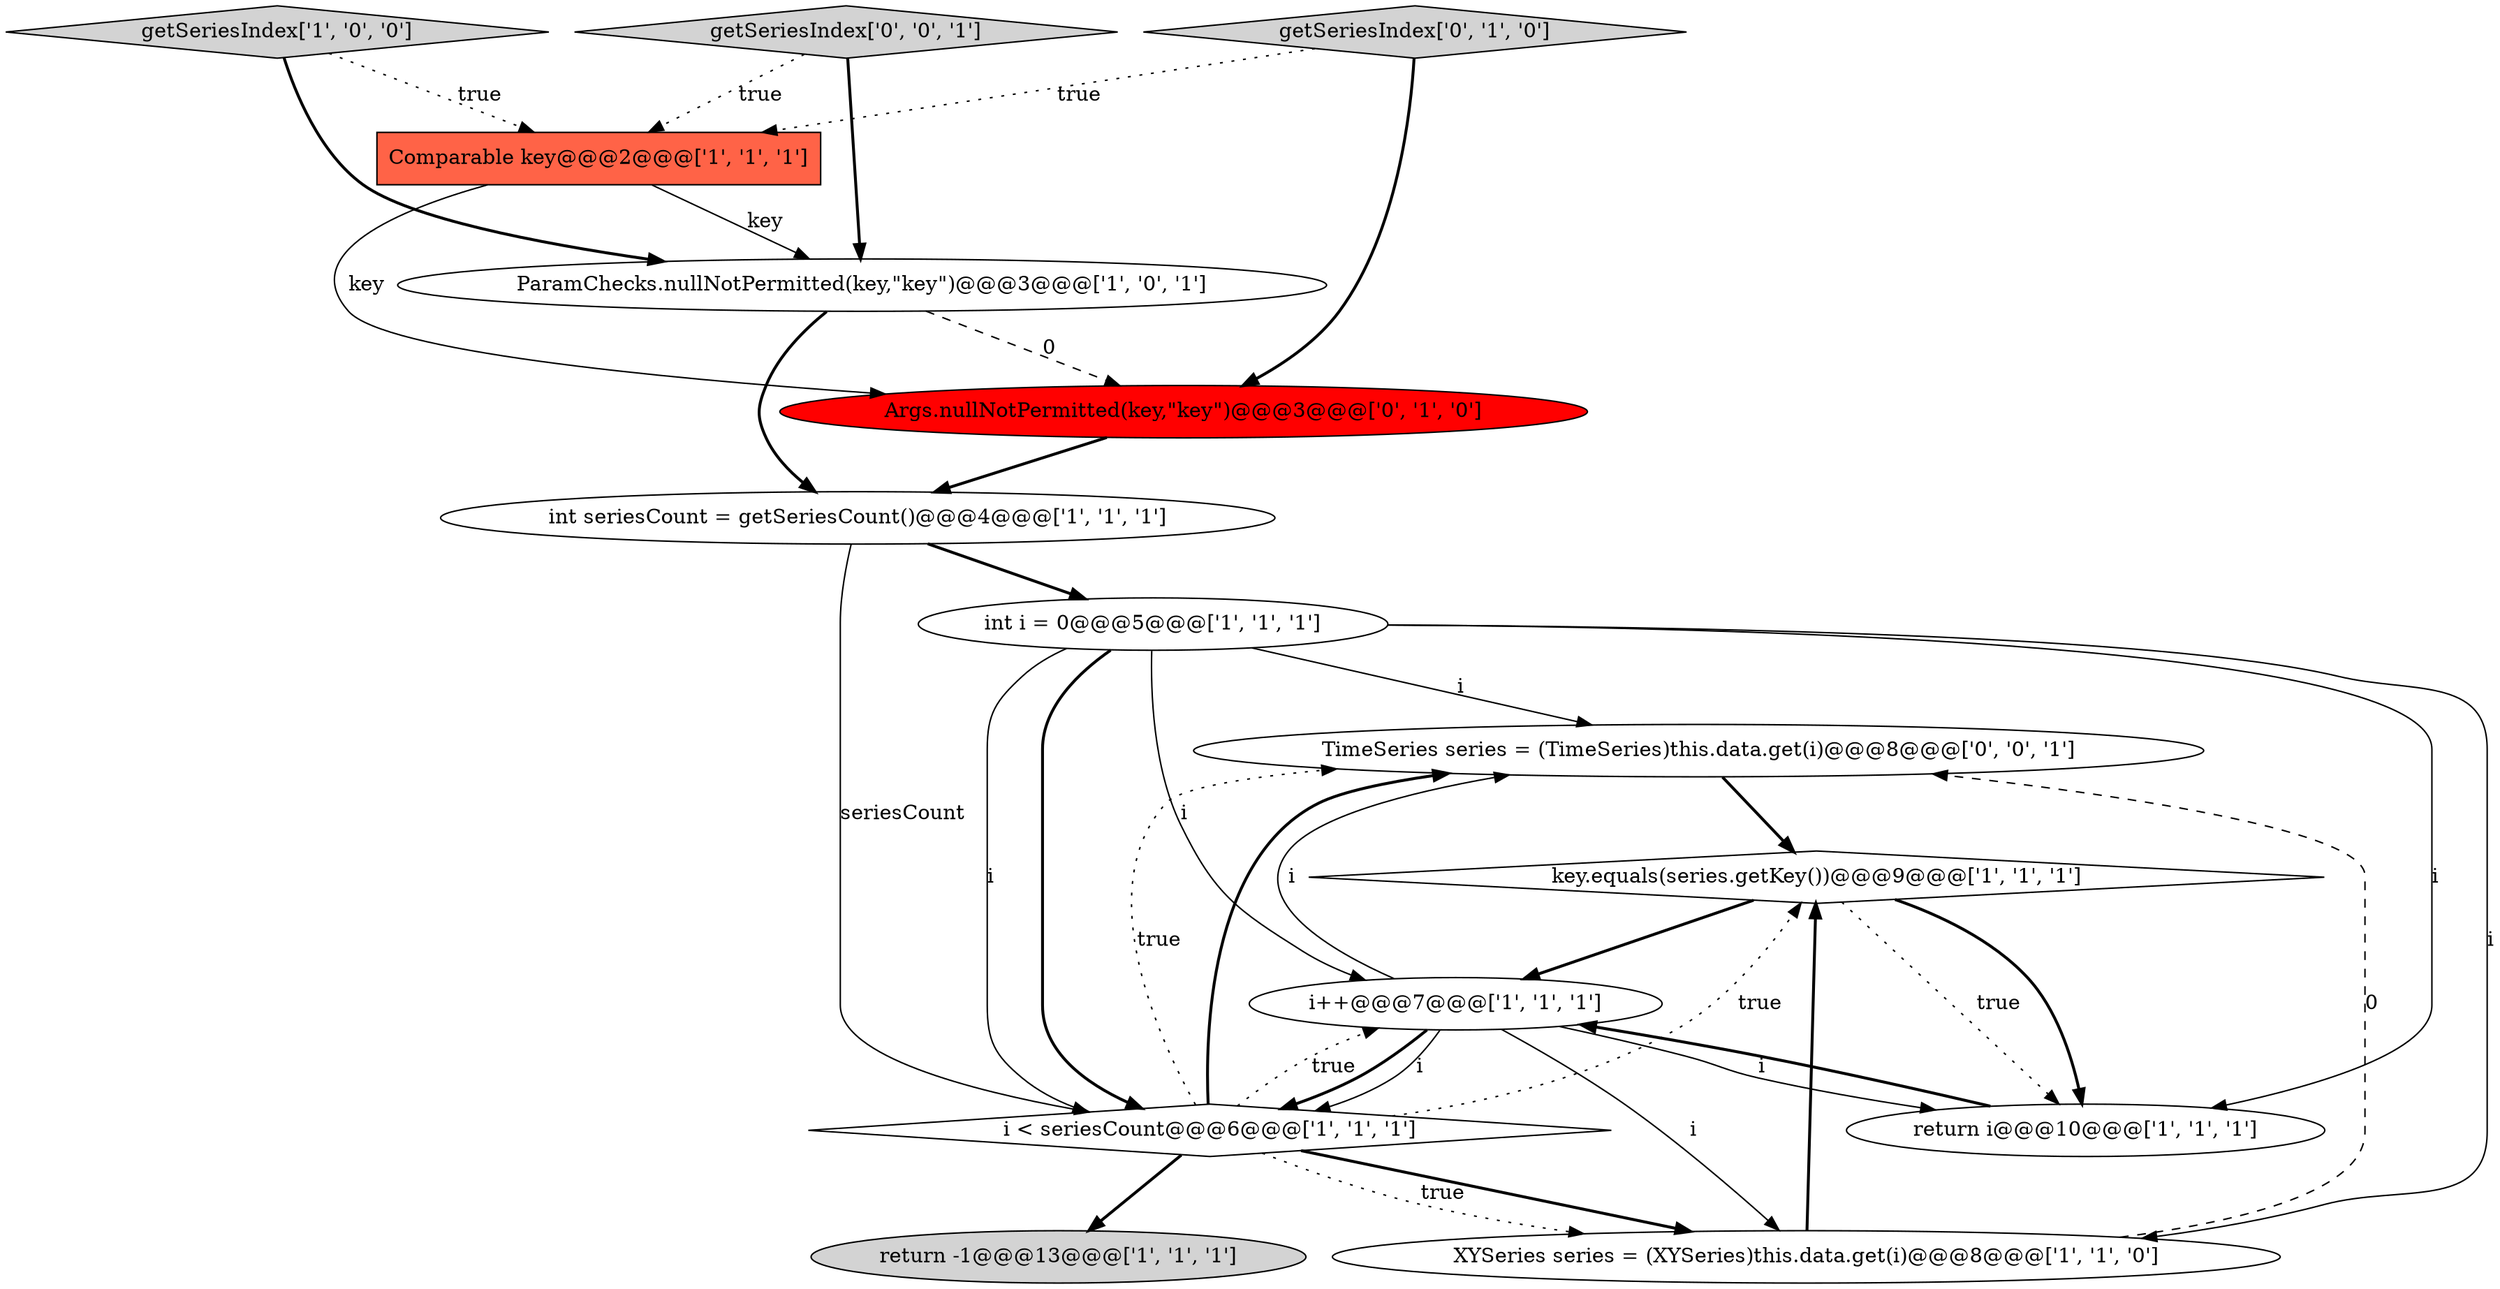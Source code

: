 digraph {
10 [style = filled, label = "int seriesCount = getSeriesCount()@@@4@@@['1', '1', '1']", fillcolor = white, shape = ellipse image = "AAA0AAABBB1BBB"];
13 [style = filled, label = "TimeSeries series = (TimeSeries)this.data.get(i)@@@8@@@['0', '0', '1']", fillcolor = white, shape = ellipse image = "AAA0AAABBB3BBB"];
7 [style = filled, label = "int i = 0@@@5@@@['1', '1', '1']", fillcolor = white, shape = ellipse image = "AAA0AAABBB1BBB"];
14 [style = filled, label = "getSeriesIndex['0', '0', '1']", fillcolor = lightgray, shape = diamond image = "AAA0AAABBB3BBB"];
3 [style = filled, label = "Comparable key@@@2@@@['1', '1', '1']", fillcolor = tomato, shape = box image = "AAA0AAABBB1BBB"];
9 [style = filled, label = "getSeriesIndex['1', '0', '0']", fillcolor = lightgray, shape = diamond image = "AAA0AAABBB1BBB"];
12 [style = filled, label = "Args.nullNotPermitted(key,\"key\")@@@3@@@['0', '1', '0']", fillcolor = red, shape = ellipse image = "AAA1AAABBB2BBB"];
6 [style = filled, label = "ParamChecks.nullNotPermitted(key,\"key\")@@@3@@@['1', '0', '1']", fillcolor = white, shape = ellipse image = "AAA0AAABBB1BBB"];
1 [style = filled, label = "XYSeries series = (XYSeries)this.data.get(i)@@@8@@@['1', '1', '0']", fillcolor = white, shape = ellipse image = "AAA0AAABBB1BBB"];
8 [style = filled, label = "i++@@@7@@@['1', '1', '1']", fillcolor = white, shape = ellipse image = "AAA0AAABBB1BBB"];
0 [style = filled, label = "key.equals(series.getKey())@@@9@@@['1', '1', '1']", fillcolor = white, shape = diamond image = "AAA0AAABBB1BBB"];
5 [style = filled, label = "return i@@@10@@@['1', '1', '1']", fillcolor = white, shape = ellipse image = "AAA0AAABBB1BBB"];
11 [style = filled, label = "getSeriesIndex['0', '1', '0']", fillcolor = lightgray, shape = diamond image = "AAA0AAABBB2BBB"];
2 [style = filled, label = "i < seriesCount@@@6@@@['1', '1', '1']", fillcolor = white, shape = diamond image = "AAA0AAABBB1BBB"];
4 [style = filled, label = "return -1@@@13@@@['1', '1', '1']", fillcolor = lightgray, shape = ellipse image = "AAA0AAABBB1BBB"];
5->8 [style = bold, label=""];
2->0 [style = dotted, label="true"];
0->5 [style = dotted, label="true"];
2->8 [style = dotted, label="true"];
7->2 [style = solid, label="i"];
2->1 [style = bold, label=""];
7->1 [style = solid, label="i"];
3->6 [style = solid, label="key"];
11->12 [style = bold, label=""];
1->0 [style = bold, label=""];
2->4 [style = bold, label=""];
10->7 [style = bold, label=""];
8->13 [style = solid, label="i"];
9->6 [style = bold, label=""];
7->13 [style = solid, label="i"];
2->13 [style = bold, label=""];
6->12 [style = dashed, label="0"];
7->5 [style = solid, label="i"];
1->13 [style = dashed, label="0"];
12->10 [style = bold, label=""];
8->2 [style = bold, label=""];
2->1 [style = dotted, label="true"];
8->5 [style = solid, label="i"];
7->2 [style = bold, label=""];
8->1 [style = solid, label="i"];
6->10 [style = bold, label=""];
0->8 [style = bold, label=""];
14->3 [style = dotted, label="true"];
13->0 [style = bold, label=""];
10->2 [style = solid, label="seriesCount"];
7->8 [style = solid, label="i"];
3->12 [style = solid, label="key"];
11->3 [style = dotted, label="true"];
14->6 [style = bold, label=""];
9->3 [style = dotted, label="true"];
2->13 [style = dotted, label="true"];
8->2 [style = solid, label="i"];
0->5 [style = bold, label=""];
}
